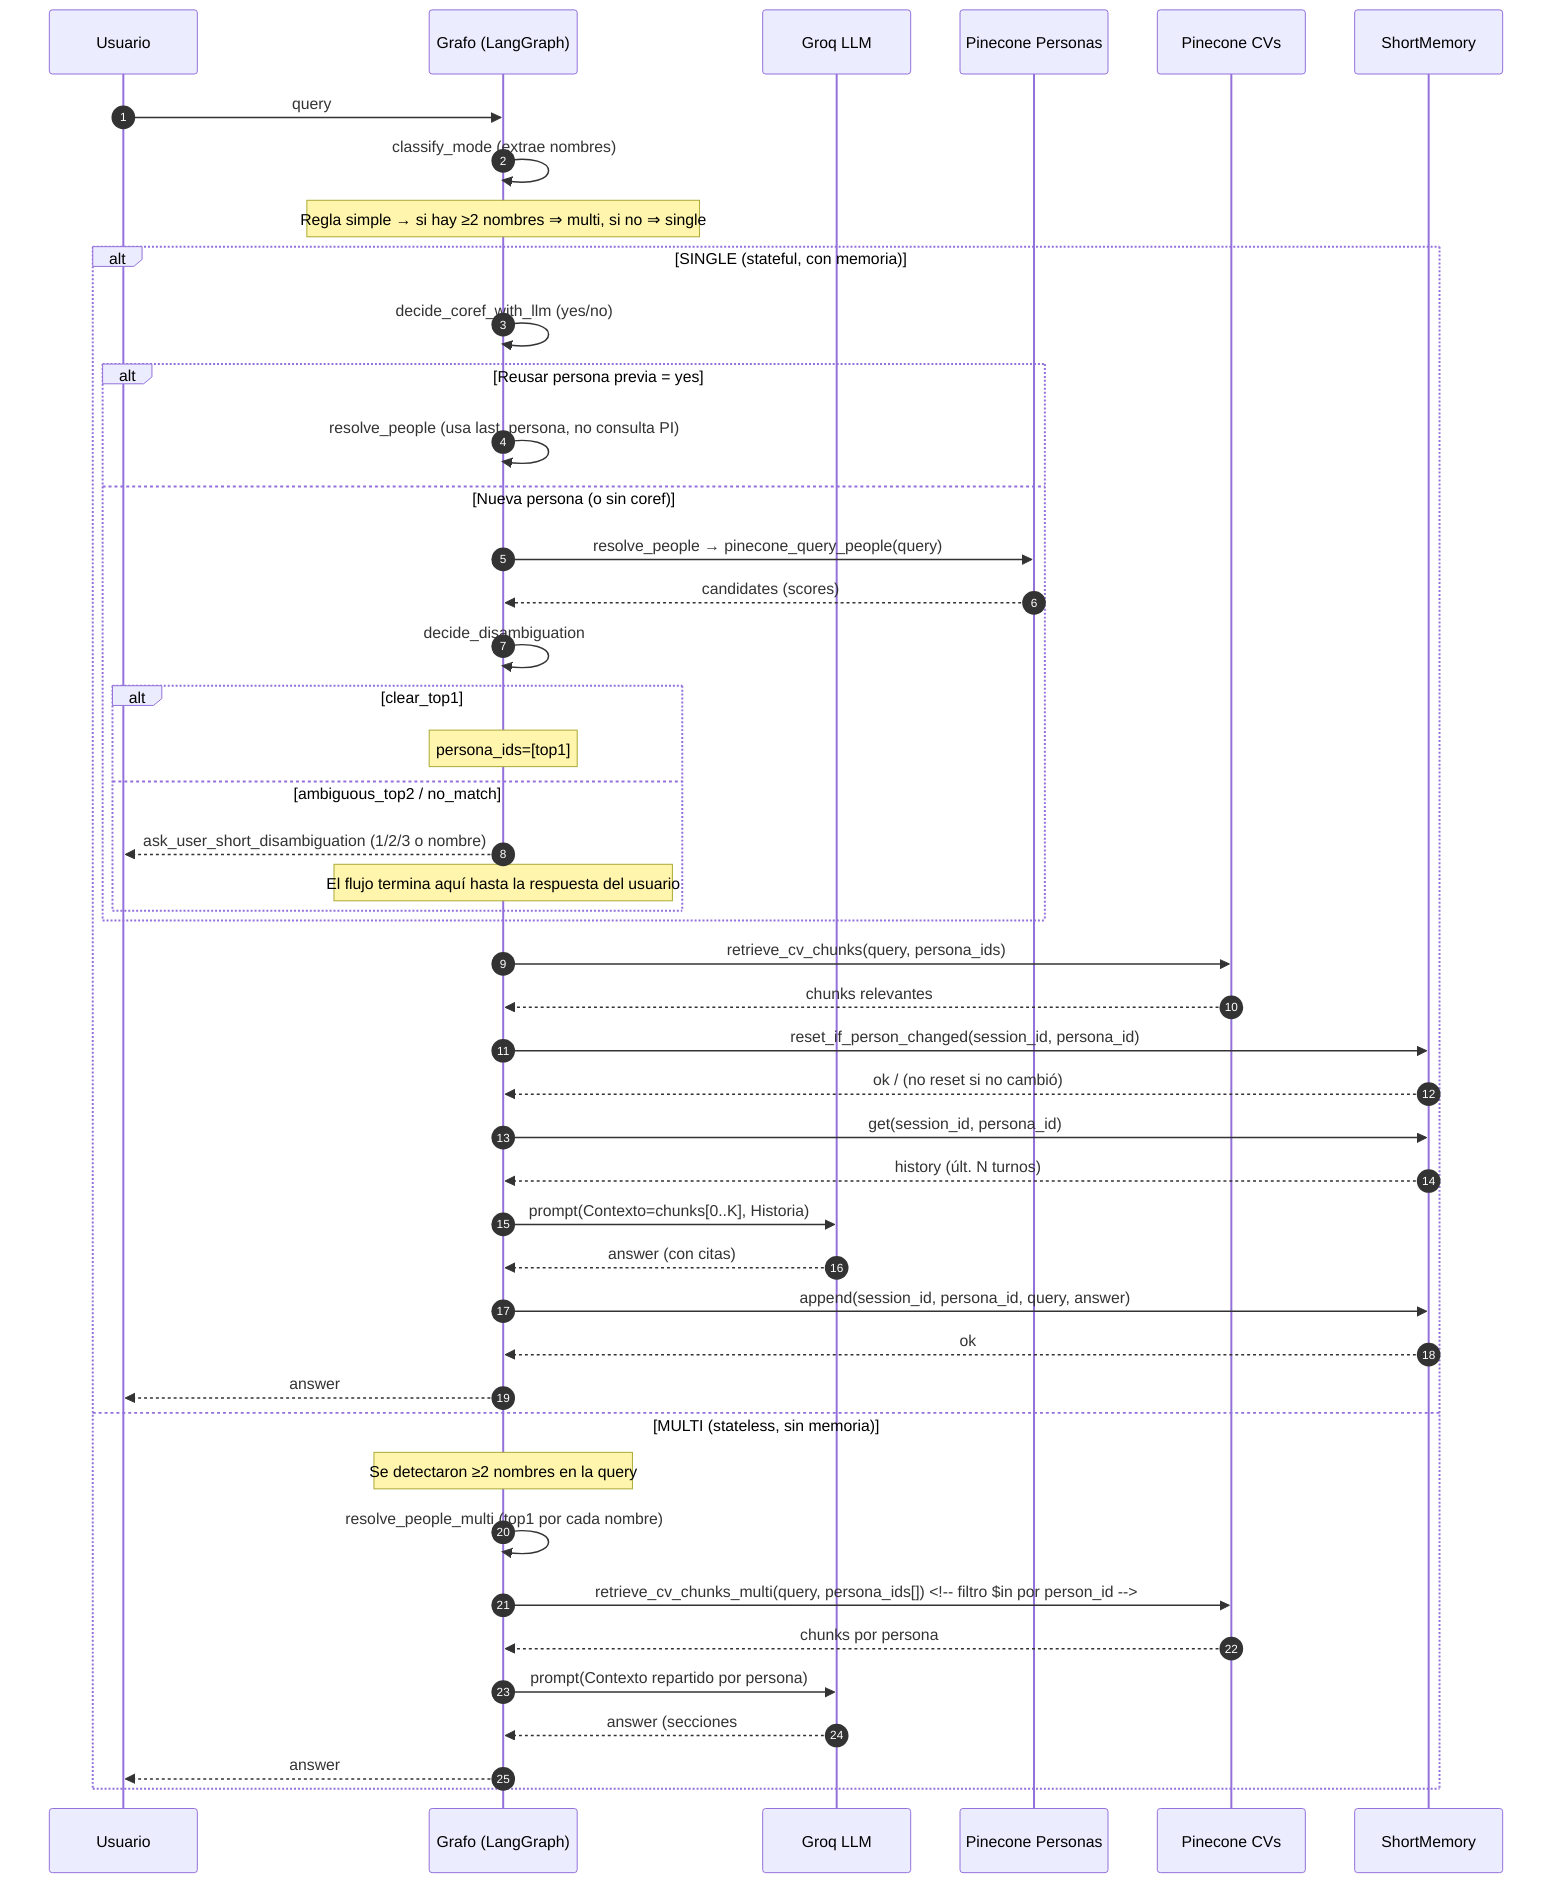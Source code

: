 sequenceDiagram
    autonumber
    participant U as Usuario
    participant G as Grafo (LangGraph)
    participant L as Groq LLM
    participant PI as Pinecone Personas
    participant CI as Pinecone CVs
    participant MEM as ShortMemory

    %% Router común
    U->>G: query
    G->>G: classify_mode (extrae nombres)
    Note over G: Regla simple → si hay ≥2 nombres ⇒ multi, si no ⇒ single

    alt SINGLE (stateful, con memoria)
        G->>G: decide_coref_with_llm (yes/no)
        alt Reusar persona previa = yes
            G->>G: resolve_people (usa last_persona, no consulta PI)
        else Nueva persona (o sin coref)
            G->>PI: resolve_people → pinecone_query_people(query)
            PI-->>G: candidates (scores)
            G->>G: decide_disambiguation
            alt clear_top1
                Note over G: persona_ids=[top1]
            else ambiguous_top2 / no_match
                G-->>U: ask_user_short_disambiguation (1/2/3 o nombre) 
                Note over G: El flujo termina aquí hasta la respuesta del usuario
            end
        end

        G->>CI: retrieve_cv_chunks(query, persona_ids)
        CI-->>G: chunks relevantes
        G->>MEM: reset_if_person_changed(session_id, persona_id)
        MEM-->>G: ok / (no reset si no cambió)
        G->>MEM: get(session_id, persona_id)
        MEM-->>G: history (últ. N turnos)
        G->>L: prompt(Contexto=chunks[0..K], Historia)
        L-->>G: answer (con citas)
        G->>MEM: append(session_id, persona_id, query, answer)
        MEM-->>G: ok
        G-->>U: answer

    else MULTI (stateless, sin memoria)
        Note over G: Se detectaron ≥2 nombres en la query
        G->>G: resolve_people_multi (top1 por cada nombre)
        G->>CI: retrieve_cv_chunks_multi(query, persona_ids[])  <!-- filtro $in por person_id -->
        CI-->>G: chunks por persona
        G->>L: prompt(Contexto repartido por persona)
        L-->>G: answer (secciones ## por persona, con citas)
        G-->>U: answer
    end